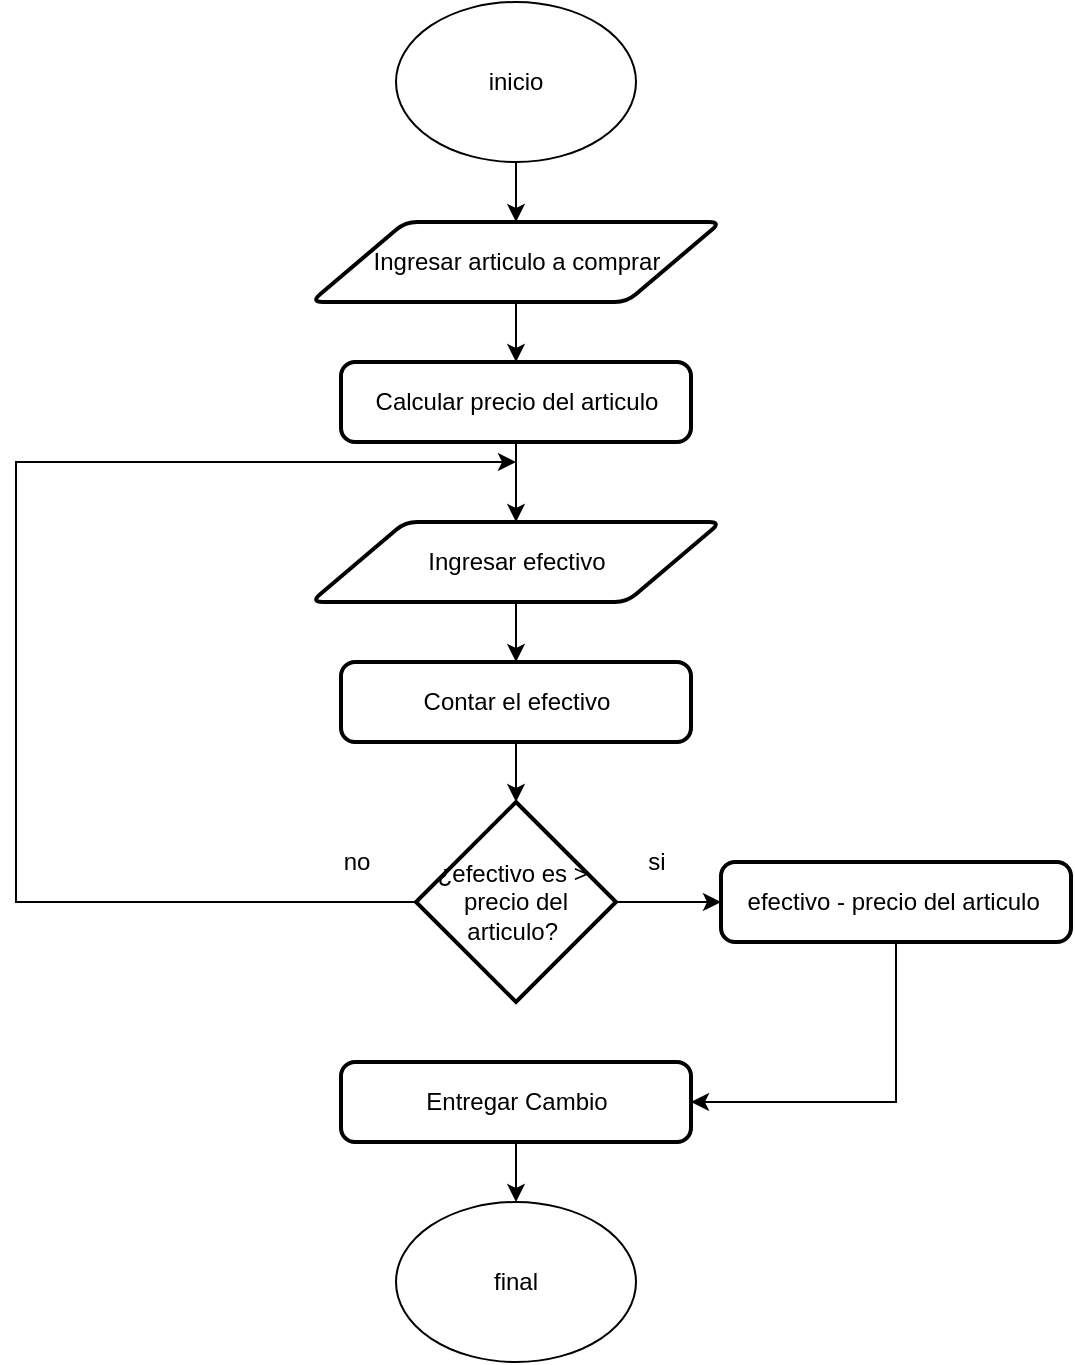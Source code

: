 <mxfile version="20.1.2" type="github">
  <diagram id="C5RBs43oDa-KdzZeNtuy" name="Page-1">
    <mxGraphModel dx="1426" dy="1859" grid="1" gridSize="10" guides="1" tooltips="1" connect="1" arrows="1" fold="1" page="1" pageScale="1" pageWidth="827" pageHeight="1169" math="0" shadow="0">
      <root>
        <mxCell id="WIyWlLk6GJQsqaUBKTNV-0" />
        <mxCell id="WIyWlLk6GJQsqaUBKTNV-1" parent="WIyWlLk6GJQsqaUBKTNV-0" />
        <mxCell id="pZPVSyljl6jMVw00cBAz-12" style="edgeStyle=orthogonalEdgeStyle;rounded=0;orthogonalLoop=1;jettySize=auto;html=1;entryX=0.5;entryY=0;entryDx=0;entryDy=0;" edge="1" parent="WIyWlLk6GJQsqaUBKTNV-1" source="pZPVSyljl6jMVw00cBAz-0" target="pZPVSyljl6jMVw00cBAz-3">
          <mxGeometry relative="1" as="geometry" />
        </mxCell>
        <mxCell id="pZPVSyljl6jMVw00cBAz-0" value="inicio" style="ellipse;whiteSpace=wrap;html=1;" vertex="1" parent="WIyWlLk6GJQsqaUBKTNV-1">
          <mxGeometry x="370" y="-40" width="120" height="80" as="geometry" />
        </mxCell>
        <mxCell id="pZPVSyljl6jMVw00cBAz-1" value="final" style="ellipse;whiteSpace=wrap;html=1;" vertex="1" parent="WIyWlLk6GJQsqaUBKTNV-1">
          <mxGeometry x="370" y="560" width="120" height="80" as="geometry" />
        </mxCell>
        <mxCell id="pZPVSyljl6jMVw00cBAz-8" value="" style="edgeStyle=orthogonalEdgeStyle;rounded=0;orthogonalLoop=1;jettySize=auto;html=1;" edge="1" parent="WIyWlLk6GJQsqaUBKTNV-1" source="pZPVSyljl6jMVw00cBAz-3" target="pZPVSyljl6jMVw00cBAz-6">
          <mxGeometry relative="1" as="geometry" />
        </mxCell>
        <mxCell id="pZPVSyljl6jMVw00cBAz-3" value="Ingresar articulo a comprar" style="shape=parallelogram;html=1;strokeWidth=2;perimeter=parallelogramPerimeter;whiteSpace=wrap;rounded=1;arcSize=12;size=0.23;" vertex="1" parent="WIyWlLk6GJQsqaUBKTNV-1">
          <mxGeometry x="327.5" y="70" width="205" height="40" as="geometry" />
        </mxCell>
        <mxCell id="pZPVSyljl6jMVw00cBAz-6" value="Calcular precio del articulo" style="rounded=1;whiteSpace=wrap;html=1;absoluteArcSize=1;arcSize=14;strokeWidth=2;" vertex="1" parent="WIyWlLk6GJQsqaUBKTNV-1">
          <mxGeometry x="342.5" y="140" width="175" height="40" as="geometry" />
        </mxCell>
        <mxCell id="pZPVSyljl6jMVw00cBAz-14" value="Ingresar efectivo" style="shape=parallelogram;html=1;strokeWidth=2;perimeter=parallelogramPerimeter;whiteSpace=wrap;rounded=1;arcSize=12;size=0.23;" vertex="1" parent="WIyWlLk6GJQsqaUBKTNV-1">
          <mxGeometry x="327.5" y="220" width="205" height="40" as="geometry" />
        </mxCell>
        <mxCell id="pZPVSyljl6jMVw00cBAz-19" value="" style="edgeStyle=orthogonalEdgeStyle;rounded=0;orthogonalLoop=1;jettySize=auto;html=1;" edge="1" parent="WIyWlLk6GJQsqaUBKTNV-1" source="pZPVSyljl6jMVw00cBAz-16" target="pZPVSyljl6jMVw00cBAz-18">
          <mxGeometry relative="1" as="geometry" />
        </mxCell>
        <mxCell id="pZPVSyljl6jMVw00cBAz-16" value="Contar el efectivo" style="rounded=1;whiteSpace=wrap;html=1;absoluteArcSize=1;arcSize=14;strokeWidth=2;" vertex="1" parent="WIyWlLk6GJQsqaUBKTNV-1">
          <mxGeometry x="342.5" y="290" width="175" height="40" as="geometry" />
        </mxCell>
        <mxCell id="pZPVSyljl6jMVw00cBAz-23" value="" style="edgeStyle=orthogonalEdgeStyle;rounded=0;orthogonalLoop=1;jettySize=auto;html=1;" edge="1" parent="WIyWlLk6GJQsqaUBKTNV-1" source="pZPVSyljl6jMVw00cBAz-18" target="pZPVSyljl6jMVw00cBAz-21">
          <mxGeometry relative="1" as="geometry" />
        </mxCell>
        <mxCell id="pZPVSyljl6jMVw00cBAz-18" value="¿efectivo es &amp;gt;&amp;nbsp; precio del articulo?&amp;nbsp;" style="strokeWidth=2;html=1;shape=mxgraph.flowchart.decision;whiteSpace=wrap;" vertex="1" parent="WIyWlLk6GJQsqaUBKTNV-1">
          <mxGeometry x="380" y="360" width="100" height="100" as="geometry" />
        </mxCell>
        <mxCell id="pZPVSyljl6jMVw00cBAz-21" value="efectivo - precio del articulo&amp;nbsp;" style="rounded=1;whiteSpace=wrap;html=1;absoluteArcSize=1;arcSize=14;strokeWidth=2;" vertex="1" parent="WIyWlLk6GJQsqaUBKTNV-1">
          <mxGeometry x="532.5" y="390" width="175" height="40" as="geometry" />
        </mxCell>
        <mxCell id="pZPVSyljl6jMVw00cBAz-24" value="no" style="text;html=1;align=center;verticalAlign=middle;resizable=0;points=[];autosize=1;strokeColor=none;fillColor=none;" vertex="1" parent="WIyWlLk6GJQsqaUBKTNV-1">
          <mxGeometry x="330" y="375" width="40" height="30" as="geometry" />
        </mxCell>
        <mxCell id="pZPVSyljl6jMVw00cBAz-25" value="si" style="text;html=1;align=center;verticalAlign=middle;resizable=0;points=[];autosize=1;strokeColor=none;fillColor=none;" vertex="1" parent="WIyWlLk6GJQsqaUBKTNV-1">
          <mxGeometry x="485" y="375" width="30" height="30" as="geometry" />
        </mxCell>
        <mxCell id="pZPVSyljl6jMVw00cBAz-39" value="" style="edgeStyle=orthogonalEdgeStyle;rounded=0;orthogonalLoop=1;jettySize=auto;html=1;" edge="1" parent="WIyWlLk6GJQsqaUBKTNV-1" source="pZPVSyljl6jMVw00cBAz-30" target="pZPVSyljl6jMVw00cBAz-1">
          <mxGeometry relative="1" as="geometry" />
        </mxCell>
        <mxCell id="pZPVSyljl6jMVw00cBAz-30" value="Entregar Cambio" style="rounded=1;whiteSpace=wrap;html=1;absoluteArcSize=1;arcSize=14;strokeWidth=2;" vertex="1" parent="WIyWlLk6GJQsqaUBKTNV-1">
          <mxGeometry x="342.5" y="490" width="175" height="40" as="geometry" />
        </mxCell>
        <mxCell id="pZPVSyljl6jMVw00cBAz-38" value="" style="endArrow=classic;html=1;rounded=0;exitX=0.5;exitY=1;exitDx=0;exitDy=0;" edge="1" parent="WIyWlLk6GJQsqaUBKTNV-1" source="pZPVSyljl6jMVw00cBAz-21">
          <mxGeometry width="50" height="50" relative="1" as="geometry">
            <mxPoint x="567.5" y="460" as="sourcePoint" />
            <mxPoint x="517.5" y="510" as="targetPoint" />
            <Array as="points">
              <mxPoint x="620" y="510" />
            </Array>
          </mxGeometry>
        </mxCell>
        <mxCell id="pZPVSyljl6jMVw00cBAz-42" value="" style="endArrow=classic;html=1;rounded=0;startSize=6;endSize=6;sourcePerimeterSpacing=0;targetPerimeterSpacing=0;exitX=0;exitY=0.5;exitDx=0;exitDy=0;exitPerimeter=0;" edge="1" parent="WIyWlLk6GJQsqaUBKTNV-1" source="pZPVSyljl6jMVw00cBAz-18">
          <mxGeometry width="50" height="50" relative="1" as="geometry">
            <mxPoint x="180" y="410" as="sourcePoint" />
            <mxPoint x="430" y="190" as="targetPoint" />
            <Array as="points">
              <mxPoint x="180" y="410" />
              <mxPoint x="180" y="190" />
            </Array>
          </mxGeometry>
        </mxCell>
        <mxCell id="pZPVSyljl6jMVw00cBAz-47" value="" style="endArrow=classic;html=1;rounded=0;startSize=6;endSize=6;sourcePerimeterSpacing=0;targetPerimeterSpacing=0;exitX=0.5;exitY=1;exitDx=0;exitDy=0;entryX=0.5;entryY=0;entryDx=0;entryDy=0;" edge="1" parent="WIyWlLk6GJQsqaUBKTNV-1" source="pZPVSyljl6jMVw00cBAz-6" target="pZPVSyljl6jMVw00cBAz-14">
          <mxGeometry width="50" height="50" relative="1" as="geometry">
            <mxPoint x="460" y="180" as="sourcePoint" />
            <mxPoint x="410" y="230" as="targetPoint" />
          </mxGeometry>
        </mxCell>
        <mxCell id="pZPVSyljl6jMVw00cBAz-52" value="" style="endArrow=classic;html=1;rounded=0;sourcePerimeterSpacing=0;targetPerimeterSpacing=0;exitX=0.5;exitY=1;exitDx=0;exitDy=0;entryX=0.5;entryY=0;entryDx=0;entryDy=0;" edge="1" parent="WIyWlLk6GJQsqaUBKTNV-1" source="pZPVSyljl6jMVw00cBAz-14" target="pZPVSyljl6jMVw00cBAz-16">
          <mxGeometry width="50" height="50" relative="1" as="geometry">
            <mxPoint x="460" y="260" as="sourcePoint" />
            <mxPoint x="410" y="310" as="targetPoint" />
          </mxGeometry>
        </mxCell>
      </root>
    </mxGraphModel>
  </diagram>
</mxfile>
